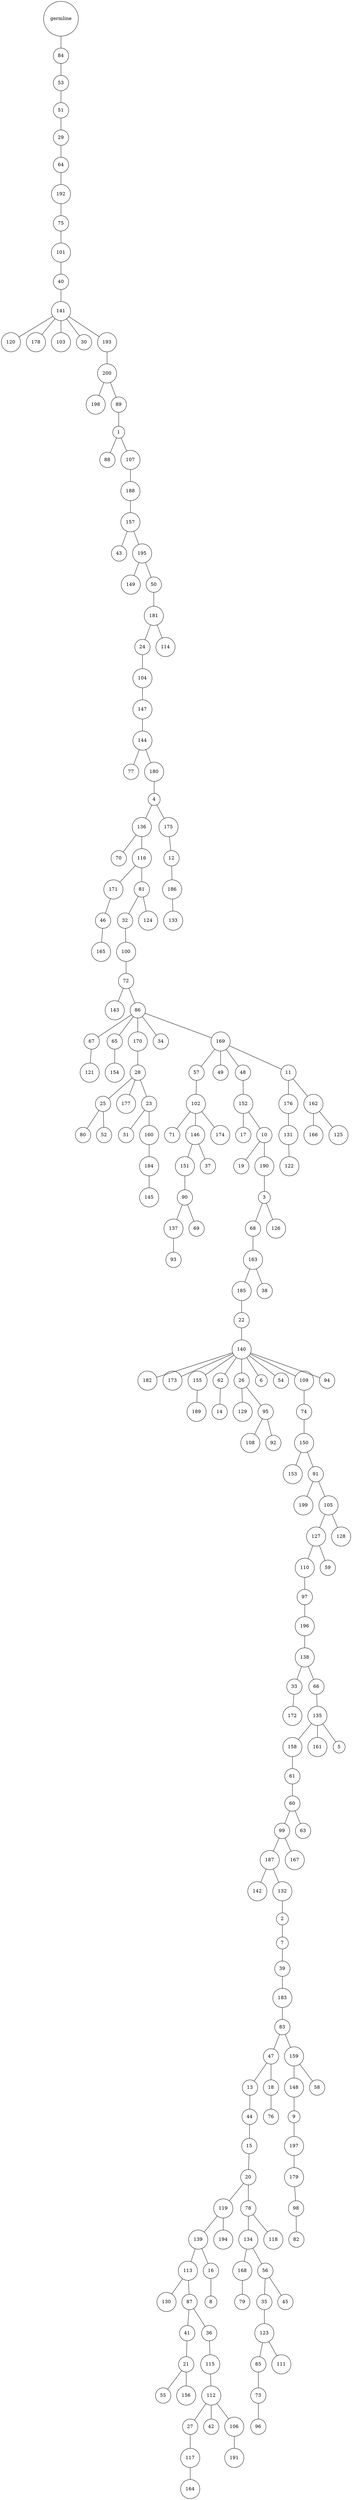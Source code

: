 graph {
	rankdir=UD;
	splines=line;
	node [shape=circle]
	"0x7fd7809f44f0" [label="germline"];
	"0x7fd7809f4520" [label="84"];
	"0x7fd7809f44f0" -- "0x7fd7809f4520" ;
	"0x7fd7809f4550" [label="53"];
	"0x7fd7809f4520" -- "0x7fd7809f4550" ;
	"0x7fd7809f4580" [label="51"];
	"0x7fd7809f4550" -- "0x7fd7809f4580" ;
	"0x7fd7809f45b0" [label="29"];
	"0x7fd7809f4580" -- "0x7fd7809f45b0" ;
	"0x7fd7809f45e0" [label="64"];
	"0x7fd7809f45b0" -- "0x7fd7809f45e0" ;
	"0x7fd7809f4610" [label="192"];
	"0x7fd7809f45e0" -- "0x7fd7809f4610" ;
	"0x7fd7809f4640" [label="75"];
	"0x7fd7809f4610" -- "0x7fd7809f4640" ;
	"0x7fd7809f4670" [label="101"];
	"0x7fd7809f4640" -- "0x7fd7809f4670" ;
	"0x7fd7809f46a0" [label="40"];
	"0x7fd7809f4670" -- "0x7fd7809f46a0" ;
	"0x7fd7809f46d0" [label="141"];
	"0x7fd7809f46a0" -- "0x7fd7809f46d0" ;
	"0x7fd7809f4700" [label="120"];
	"0x7fd7809f46d0" -- "0x7fd7809f4700" ;
	"0x7fd7809f4730" [label="178"];
	"0x7fd7809f46d0" -- "0x7fd7809f4730" ;
	"0x7fd7809f4760" [label="103"];
	"0x7fd7809f46d0" -- "0x7fd7809f4760" ;
	"0x7fd7809f4790" [label="30"];
	"0x7fd7809f46d0" -- "0x7fd7809f4790" ;
	"0x7fd7809f47c0" [label="193"];
	"0x7fd7809f46d0" -- "0x7fd7809f47c0" ;
	"0x7fd7809f47f0" [label="200"];
	"0x7fd7809f47c0" -- "0x7fd7809f47f0" ;
	"0x7fd7809f4820" [label="198"];
	"0x7fd7809f47f0" -- "0x7fd7809f4820" ;
	"0x7fd7809f4850" [label="89"];
	"0x7fd7809f47f0" -- "0x7fd7809f4850" ;
	"0x7fd7809f4880" [label="1"];
	"0x7fd7809f4850" -- "0x7fd7809f4880" ;
	"0x7fd7809f48b0" [label="88"];
	"0x7fd7809f4880" -- "0x7fd7809f48b0" ;
	"0x7fd7809f48e0" [label="107"];
	"0x7fd7809f4880" -- "0x7fd7809f48e0" ;
	"0x7fd7809f4910" [label="188"];
	"0x7fd7809f48e0" -- "0x7fd7809f4910" ;
	"0x7fd7809f4940" [label="157"];
	"0x7fd7809f4910" -- "0x7fd7809f4940" ;
	"0x7fd7809f4970" [label="43"];
	"0x7fd7809f4940" -- "0x7fd7809f4970" ;
	"0x7fd7809f49a0" [label="195"];
	"0x7fd7809f4940" -- "0x7fd7809f49a0" ;
	"0x7fd7809f49d0" [label="149"];
	"0x7fd7809f49a0" -- "0x7fd7809f49d0" ;
	"0x7fd7809f4a00" [label="50"];
	"0x7fd7809f49a0" -- "0x7fd7809f4a00" ;
	"0x7fd7809f4a30" [label="181"];
	"0x7fd7809f4a00" -- "0x7fd7809f4a30" ;
	"0x7fd7809f4a60" [label="24"];
	"0x7fd7809f4a30" -- "0x7fd7809f4a60" ;
	"0x7fd7809f4a90" [label="104"];
	"0x7fd7809f4a60" -- "0x7fd7809f4a90" ;
	"0x7fd7809f4ac0" [label="147"];
	"0x7fd7809f4a90" -- "0x7fd7809f4ac0" ;
	"0x7fd7809f4af0" [label="144"];
	"0x7fd7809f4ac0" -- "0x7fd7809f4af0" ;
	"0x7fd7809f4b20" [label="77"];
	"0x7fd7809f4af0" -- "0x7fd7809f4b20" ;
	"0x7fd7809f4b50" [label="180"];
	"0x7fd7809f4af0" -- "0x7fd7809f4b50" ;
	"0x7fd7809f4b80" [label="4"];
	"0x7fd7809f4b50" -- "0x7fd7809f4b80" ;
	"0x7fd7809f4bb0" [label="136"];
	"0x7fd7809f4b80" -- "0x7fd7809f4bb0" ;
	"0x7fd7809f4be0" [label="70"];
	"0x7fd7809f4bb0" -- "0x7fd7809f4be0" ;
	"0x7fd7809f4c10" [label="116"];
	"0x7fd7809f4bb0" -- "0x7fd7809f4c10" ;
	"0x7fd7809f4c40" [label="171"];
	"0x7fd7809f4c10" -- "0x7fd7809f4c40" ;
	"0x7fd7809f4c70" [label="46"];
	"0x7fd7809f4c40" -- "0x7fd7809f4c70" ;
	"0x7fd7809f4ca0" [label="165"];
	"0x7fd7809f4c70" -- "0x7fd7809f4ca0" ;
	"0x7fd7809f4cd0" [label="81"];
	"0x7fd7809f4c10" -- "0x7fd7809f4cd0" ;
	"0x7fd7809f4d00" [label="32"];
	"0x7fd7809f4cd0" -- "0x7fd7809f4d00" ;
	"0x7fd7809f4d30" [label="100"];
	"0x7fd7809f4d00" -- "0x7fd7809f4d30" ;
	"0x7fd7809f4d60" [label="72"];
	"0x7fd7809f4d30" -- "0x7fd7809f4d60" ;
	"0x7fd7809f4d90" [label="143"];
	"0x7fd7809f4d60" -- "0x7fd7809f4d90" ;
	"0x7fd7809f4dc0" [label="86"];
	"0x7fd7809f4d60" -- "0x7fd7809f4dc0" ;
	"0x7fd7809f4df0" [label="67"];
	"0x7fd7809f4dc0" -- "0x7fd7809f4df0" ;
	"0x7fd7809f4e20" [label="121"];
	"0x7fd7809f4df0" -- "0x7fd7809f4e20" ;
	"0x7fd7809f4e50" [label="65"];
	"0x7fd7809f4dc0" -- "0x7fd7809f4e50" ;
	"0x7fd7809f4e80" [label="154"];
	"0x7fd7809f4e50" -- "0x7fd7809f4e80" ;
	"0x7fd7809f4eb0" [label="170"];
	"0x7fd7809f4dc0" -- "0x7fd7809f4eb0" ;
	"0x7fd7809f4ee0" [label="28"];
	"0x7fd7809f4eb0" -- "0x7fd7809f4ee0" ;
	"0x7fd7809f4f10" [label="25"];
	"0x7fd7809f4ee0" -- "0x7fd7809f4f10" ;
	"0x7fd7809f4f40" [label="80"];
	"0x7fd7809f4f10" -- "0x7fd7809f4f40" ;
	"0x7fd7809f4f70" [label="52"];
	"0x7fd7809f4f10" -- "0x7fd7809f4f70" ;
	"0x7fd7809f4fa0" [label="177"];
	"0x7fd7809f4ee0" -- "0x7fd7809f4fa0" ;
	"0x7fd7809f4fd0" [label="23"];
	"0x7fd7809f4ee0" -- "0x7fd7809f4fd0" ;
	"0x7fd7809f8040" [label="31"];
	"0x7fd7809f4fd0" -- "0x7fd7809f8040" ;
	"0x7fd7809f8070" [label="160"];
	"0x7fd7809f4fd0" -- "0x7fd7809f8070" ;
	"0x7fd7809f80a0" [label="184"];
	"0x7fd7809f8070" -- "0x7fd7809f80a0" ;
	"0x7fd7809f80d0" [label="145"];
	"0x7fd7809f80a0" -- "0x7fd7809f80d0" ;
	"0x7fd7809f8100" [label="34"];
	"0x7fd7809f4dc0" -- "0x7fd7809f8100" ;
	"0x7fd7809f8130" [label="169"];
	"0x7fd7809f4dc0" -- "0x7fd7809f8130" ;
	"0x7fd7809f8160" [label="57"];
	"0x7fd7809f8130" -- "0x7fd7809f8160" ;
	"0x7fd7809f8190" [label="102"];
	"0x7fd7809f8160" -- "0x7fd7809f8190" ;
	"0x7fd7809f81c0" [label="71"];
	"0x7fd7809f8190" -- "0x7fd7809f81c0" ;
	"0x7fd7809f81f0" [label="146"];
	"0x7fd7809f8190" -- "0x7fd7809f81f0" ;
	"0x7fd7809f8220" [label="151"];
	"0x7fd7809f81f0" -- "0x7fd7809f8220" ;
	"0x7fd7809f8250" [label="90"];
	"0x7fd7809f8220" -- "0x7fd7809f8250" ;
	"0x7fd7809f8280" [label="137"];
	"0x7fd7809f8250" -- "0x7fd7809f8280" ;
	"0x7fd7809f82b0" [label="93"];
	"0x7fd7809f8280" -- "0x7fd7809f82b0" ;
	"0x7fd7809f82e0" [label="69"];
	"0x7fd7809f8250" -- "0x7fd7809f82e0" ;
	"0x7fd7809f8310" [label="37"];
	"0x7fd7809f81f0" -- "0x7fd7809f8310" ;
	"0x7fd7809f8340" [label="174"];
	"0x7fd7809f8190" -- "0x7fd7809f8340" ;
	"0x7fd7809f8370" [label="49"];
	"0x7fd7809f8130" -- "0x7fd7809f8370" ;
	"0x7fd7809f83a0" [label="48"];
	"0x7fd7809f8130" -- "0x7fd7809f83a0" ;
	"0x7fd7809f83d0" [label="152"];
	"0x7fd7809f83a0" -- "0x7fd7809f83d0" ;
	"0x7fd7809f8400" [label="17"];
	"0x7fd7809f83d0" -- "0x7fd7809f8400" ;
	"0x7fd7809f8430" [label="10"];
	"0x7fd7809f83d0" -- "0x7fd7809f8430" ;
	"0x7fd7809f8460" [label="19"];
	"0x7fd7809f8430" -- "0x7fd7809f8460" ;
	"0x7fd7809f8490" [label="190"];
	"0x7fd7809f8430" -- "0x7fd7809f8490" ;
	"0x7fd7809f84c0" [label="3"];
	"0x7fd7809f8490" -- "0x7fd7809f84c0" ;
	"0x7fd7809f84f0" [label="68"];
	"0x7fd7809f84c0" -- "0x7fd7809f84f0" ;
	"0x7fd7809f8520" [label="163"];
	"0x7fd7809f84f0" -- "0x7fd7809f8520" ;
	"0x7fd7809f8550" [label="185"];
	"0x7fd7809f8520" -- "0x7fd7809f8550" ;
	"0x7fd7809f8580" [label="22"];
	"0x7fd7809f8550" -- "0x7fd7809f8580" ;
	"0x7fd7809f85b0" [label="140"];
	"0x7fd7809f8580" -- "0x7fd7809f85b0" ;
	"0x7fd7809f85e0" [label="182"];
	"0x7fd7809f85b0" -- "0x7fd7809f85e0" ;
	"0x7fd7809f8610" [label="173"];
	"0x7fd7809f85b0" -- "0x7fd7809f8610" ;
	"0x7fd7809f8640" [label="155"];
	"0x7fd7809f85b0" -- "0x7fd7809f8640" ;
	"0x7fd7809f8670" [label="189"];
	"0x7fd7809f8640" -- "0x7fd7809f8670" ;
	"0x7fd7809f86a0" [label="62"];
	"0x7fd7809f85b0" -- "0x7fd7809f86a0" ;
	"0x7fd7809f86d0" [label="14"];
	"0x7fd7809f86a0" -- "0x7fd7809f86d0" ;
	"0x7fd7809f8700" [label="26"];
	"0x7fd7809f85b0" -- "0x7fd7809f8700" ;
	"0x7fd7809f8730" [label="129"];
	"0x7fd7809f8700" -- "0x7fd7809f8730" ;
	"0x7fd7809f8760" [label="95"];
	"0x7fd7809f8700" -- "0x7fd7809f8760" ;
	"0x7fd7809f8790" [label="108"];
	"0x7fd7809f8760" -- "0x7fd7809f8790" ;
	"0x7fd7809f87c0" [label="92"];
	"0x7fd7809f8760" -- "0x7fd7809f87c0" ;
	"0x7fd7809f87f0" [label="6"];
	"0x7fd7809f85b0" -- "0x7fd7809f87f0" ;
	"0x7fd7809f8820" [label="54"];
	"0x7fd7809f85b0" -- "0x7fd7809f8820" ;
	"0x7fd7809f8850" [label="109"];
	"0x7fd7809f85b0" -- "0x7fd7809f8850" ;
	"0x7fd7809f8880" [label="74"];
	"0x7fd7809f8850" -- "0x7fd7809f8880" ;
	"0x7fd7809f88b0" [label="150"];
	"0x7fd7809f8880" -- "0x7fd7809f88b0" ;
	"0x7fd7809f88e0" [label="153"];
	"0x7fd7809f88b0" -- "0x7fd7809f88e0" ;
	"0x7fd7809f8910" [label="91"];
	"0x7fd7809f88b0" -- "0x7fd7809f8910" ;
	"0x7fd7809f8940" [label="199"];
	"0x7fd7809f8910" -- "0x7fd7809f8940" ;
	"0x7fd7809f8970" [label="105"];
	"0x7fd7809f8910" -- "0x7fd7809f8970" ;
	"0x7fd7809f89a0" [label="127"];
	"0x7fd7809f8970" -- "0x7fd7809f89a0" ;
	"0x7fd7809f89d0" [label="110"];
	"0x7fd7809f89a0" -- "0x7fd7809f89d0" ;
	"0x7fd7809f8a00" [label="97"];
	"0x7fd7809f89d0" -- "0x7fd7809f8a00" ;
	"0x7fd7809f8a30" [label="196"];
	"0x7fd7809f8a00" -- "0x7fd7809f8a30" ;
	"0x7fd7809f8a60" [label="138"];
	"0x7fd7809f8a30" -- "0x7fd7809f8a60" ;
	"0x7fd7809f8a90" [label="33"];
	"0x7fd7809f8a60" -- "0x7fd7809f8a90" ;
	"0x7fd7809f8ac0" [label="172"];
	"0x7fd7809f8a90" -- "0x7fd7809f8ac0" ;
	"0x7fd7809f8af0" [label="66"];
	"0x7fd7809f8a60" -- "0x7fd7809f8af0" ;
	"0x7fd7809f8b20" [label="135"];
	"0x7fd7809f8af0" -- "0x7fd7809f8b20" ;
	"0x7fd7809f8b50" [label="158"];
	"0x7fd7809f8b20" -- "0x7fd7809f8b50" ;
	"0x7fd7809f8b80" [label="61"];
	"0x7fd7809f8b50" -- "0x7fd7809f8b80" ;
	"0x7fd7809f8bb0" [label="60"];
	"0x7fd7809f8b80" -- "0x7fd7809f8bb0" ;
	"0x7fd7809f8be0" [label="99"];
	"0x7fd7809f8bb0" -- "0x7fd7809f8be0" ;
	"0x7fd7809f8c10" [label="187"];
	"0x7fd7809f8be0" -- "0x7fd7809f8c10" ;
	"0x7fd7809f8c40" [label="142"];
	"0x7fd7809f8c10" -- "0x7fd7809f8c40" ;
	"0x7fd7809f8c70" [label="132"];
	"0x7fd7809f8c10" -- "0x7fd7809f8c70" ;
	"0x7fd7809f8ca0" [label="2"];
	"0x7fd7809f8c70" -- "0x7fd7809f8ca0" ;
	"0x7fd7809f8cd0" [label="7"];
	"0x7fd7809f8ca0" -- "0x7fd7809f8cd0" ;
	"0x7fd7809f8d00" [label="39"];
	"0x7fd7809f8cd0" -- "0x7fd7809f8d00" ;
	"0x7fd7809f8d30" [label="183"];
	"0x7fd7809f8d00" -- "0x7fd7809f8d30" ;
	"0x7fd7809f8d60" [label="83"];
	"0x7fd7809f8d30" -- "0x7fd7809f8d60" ;
	"0x7fd7809f8d90" [label="47"];
	"0x7fd7809f8d60" -- "0x7fd7809f8d90" ;
	"0x7fd7809f8dc0" [label="13"];
	"0x7fd7809f8d90" -- "0x7fd7809f8dc0" ;
	"0x7fd7809f8df0" [label="44"];
	"0x7fd7809f8dc0" -- "0x7fd7809f8df0" ;
	"0x7fd7809f8e20" [label="15"];
	"0x7fd7809f8df0" -- "0x7fd7809f8e20" ;
	"0x7fd7809f8e50" [label="20"];
	"0x7fd7809f8e20" -- "0x7fd7809f8e50" ;
	"0x7fd7809f8e80" [label="119"];
	"0x7fd7809f8e50" -- "0x7fd7809f8e80" ;
	"0x7fd7809f8eb0" [label="139"];
	"0x7fd7809f8e80" -- "0x7fd7809f8eb0" ;
	"0x7fd7809f8ee0" [label="113"];
	"0x7fd7809f8eb0" -- "0x7fd7809f8ee0" ;
	"0x7fd7809f8f10" [label="130"];
	"0x7fd7809f8ee0" -- "0x7fd7809f8f10" ;
	"0x7fd7809f8f40" [label="87"];
	"0x7fd7809f8ee0" -- "0x7fd7809f8f40" ;
	"0x7fd7809f8f70" [label="41"];
	"0x7fd7809f8f40" -- "0x7fd7809f8f70" ;
	"0x7fd7809f8fa0" [label="21"];
	"0x7fd7809f8f70" -- "0x7fd7809f8fa0" ;
	"0x7fd7809f8fd0" [label="55"];
	"0x7fd7809f8fa0" -- "0x7fd7809f8fd0" ;
	"0x7fd780a01040" [label="156"];
	"0x7fd7809f8fa0" -- "0x7fd780a01040" ;
	"0x7fd780a01070" [label="36"];
	"0x7fd7809f8f40" -- "0x7fd780a01070" ;
	"0x7fd780a010a0" [label="115"];
	"0x7fd780a01070" -- "0x7fd780a010a0" ;
	"0x7fd780a010d0" [label="112"];
	"0x7fd780a010a0" -- "0x7fd780a010d0" ;
	"0x7fd780a01100" [label="27"];
	"0x7fd780a010d0" -- "0x7fd780a01100" ;
	"0x7fd780a01130" [label="117"];
	"0x7fd780a01100" -- "0x7fd780a01130" ;
	"0x7fd780a01160" [label="164"];
	"0x7fd780a01130" -- "0x7fd780a01160" ;
	"0x7fd780a01190" [label="42"];
	"0x7fd780a010d0" -- "0x7fd780a01190" ;
	"0x7fd780a011c0" [label="106"];
	"0x7fd780a010d0" -- "0x7fd780a011c0" ;
	"0x7fd780a011f0" [label="191"];
	"0x7fd780a011c0" -- "0x7fd780a011f0" ;
	"0x7fd780a01220" [label="16"];
	"0x7fd7809f8eb0" -- "0x7fd780a01220" ;
	"0x7fd780a01250" [label="8"];
	"0x7fd780a01220" -- "0x7fd780a01250" ;
	"0x7fd780a01280" [label="194"];
	"0x7fd7809f8e80" -- "0x7fd780a01280" ;
	"0x7fd780a012b0" [label="78"];
	"0x7fd7809f8e50" -- "0x7fd780a012b0" ;
	"0x7fd780a012e0" [label="134"];
	"0x7fd780a012b0" -- "0x7fd780a012e0" ;
	"0x7fd780a01310" [label="168"];
	"0x7fd780a012e0" -- "0x7fd780a01310" ;
	"0x7fd780a01340" [label="79"];
	"0x7fd780a01310" -- "0x7fd780a01340" ;
	"0x7fd780a01370" [label="56"];
	"0x7fd780a012e0" -- "0x7fd780a01370" ;
	"0x7fd780a013a0" [label="35"];
	"0x7fd780a01370" -- "0x7fd780a013a0" ;
	"0x7fd780a013d0" [label="123"];
	"0x7fd780a013a0" -- "0x7fd780a013d0" ;
	"0x7fd780a01400" [label="85"];
	"0x7fd780a013d0" -- "0x7fd780a01400" ;
	"0x7fd780a01430" [label="73"];
	"0x7fd780a01400" -- "0x7fd780a01430" ;
	"0x7fd780a01460" [label="96"];
	"0x7fd780a01430" -- "0x7fd780a01460" ;
	"0x7fd780a01490" [label="111"];
	"0x7fd780a013d0" -- "0x7fd780a01490" ;
	"0x7fd780a014c0" [label="45"];
	"0x7fd780a01370" -- "0x7fd780a014c0" ;
	"0x7fd780a014f0" [label="118"];
	"0x7fd780a012b0" -- "0x7fd780a014f0" ;
	"0x7fd780a01520" [label="18"];
	"0x7fd7809f8d90" -- "0x7fd780a01520" ;
	"0x7fd780a01550" [label="76"];
	"0x7fd780a01520" -- "0x7fd780a01550" ;
	"0x7fd780a01580" [label="159"];
	"0x7fd7809f8d60" -- "0x7fd780a01580" ;
	"0x7fd780a015b0" [label="148"];
	"0x7fd780a01580" -- "0x7fd780a015b0" ;
	"0x7fd780a015e0" [label="9"];
	"0x7fd780a015b0" -- "0x7fd780a015e0" ;
	"0x7fd780a01610" [label="197"];
	"0x7fd780a015e0" -- "0x7fd780a01610" ;
	"0x7fd780a01640" [label="179"];
	"0x7fd780a01610" -- "0x7fd780a01640" ;
	"0x7fd780a01670" [label="98"];
	"0x7fd780a01640" -- "0x7fd780a01670" ;
	"0x7fd780a016a0" [label="82"];
	"0x7fd780a01670" -- "0x7fd780a016a0" ;
	"0x7fd780a016d0" [label="58"];
	"0x7fd780a01580" -- "0x7fd780a016d0" ;
	"0x7fd780a01700" [label="167"];
	"0x7fd7809f8be0" -- "0x7fd780a01700" ;
	"0x7fd780a01730" [label="63"];
	"0x7fd7809f8bb0" -- "0x7fd780a01730" ;
	"0x7fd780a01760" [label="161"];
	"0x7fd7809f8b20" -- "0x7fd780a01760" ;
	"0x7fd780a01790" [label="5"];
	"0x7fd7809f8b20" -- "0x7fd780a01790" ;
	"0x7fd780a017c0" [label="59"];
	"0x7fd7809f89a0" -- "0x7fd780a017c0" ;
	"0x7fd780a017f0" [label="128"];
	"0x7fd7809f8970" -- "0x7fd780a017f0" ;
	"0x7fd780a01820" [label="94"];
	"0x7fd7809f85b0" -- "0x7fd780a01820" ;
	"0x7fd780a01850" [label="38"];
	"0x7fd7809f8520" -- "0x7fd780a01850" ;
	"0x7fd780a01880" [label="126"];
	"0x7fd7809f84c0" -- "0x7fd780a01880" ;
	"0x7fd780a018b0" [label="11"];
	"0x7fd7809f8130" -- "0x7fd780a018b0" ;
	"0x7fd780a018e0" [label="176"];
	"0x7fd780a018b0" -- "0x7fd780a018e0" ;
	"0x7fd780a01910" [label="131"];
	"0x7fd780a018e0" -- "0x7fd780a01910" ;
	"0x7fd780a01940" [label="122"];
	"0x7fd780a01910" -- "0x7fd780a01940" ;
	"0x7fd780a01970" [label="162"];
	"0x7fd780a018b0" -- "0x7fd780a01970" ;
	"0x7fd780a019a0" [label="166"];
	"0x7fd780a01970" -- "0x7fd780a019a0" ;
	"0x7fd780a019d0" [label="125"];
	"0x7fd780a01970" -- "0x7fd780a019d0" ;
	"0x7fd780a01a00" [label="124"];
	"0x7fd7809f4cd0" -- "0x7fd780a01a00" ;
	"0x7fd780a01a30" [label="175"];
	"0x7fd7809f4b80" -- "0x7fd780a01a30" ;
	"0x7fd780a01a60" [label="12"];
	"0x7fd780a01a30" -- "0x7fd780a01a60" ;
	"0x7fd780a01a90" [label="186"];
	"0x7fd780a01a60" -- "0x7fd780a01a90" ;
	"0x7fd780a01ac0" [label="133"];
	"0x7fd780a01a90" -- "0x7fd780a01ac0" ;
	"0x7fd780a01af0" [label="114"];
	"0x7fd7809f4a30" -- "0x7fd780a01af0" ;
}
